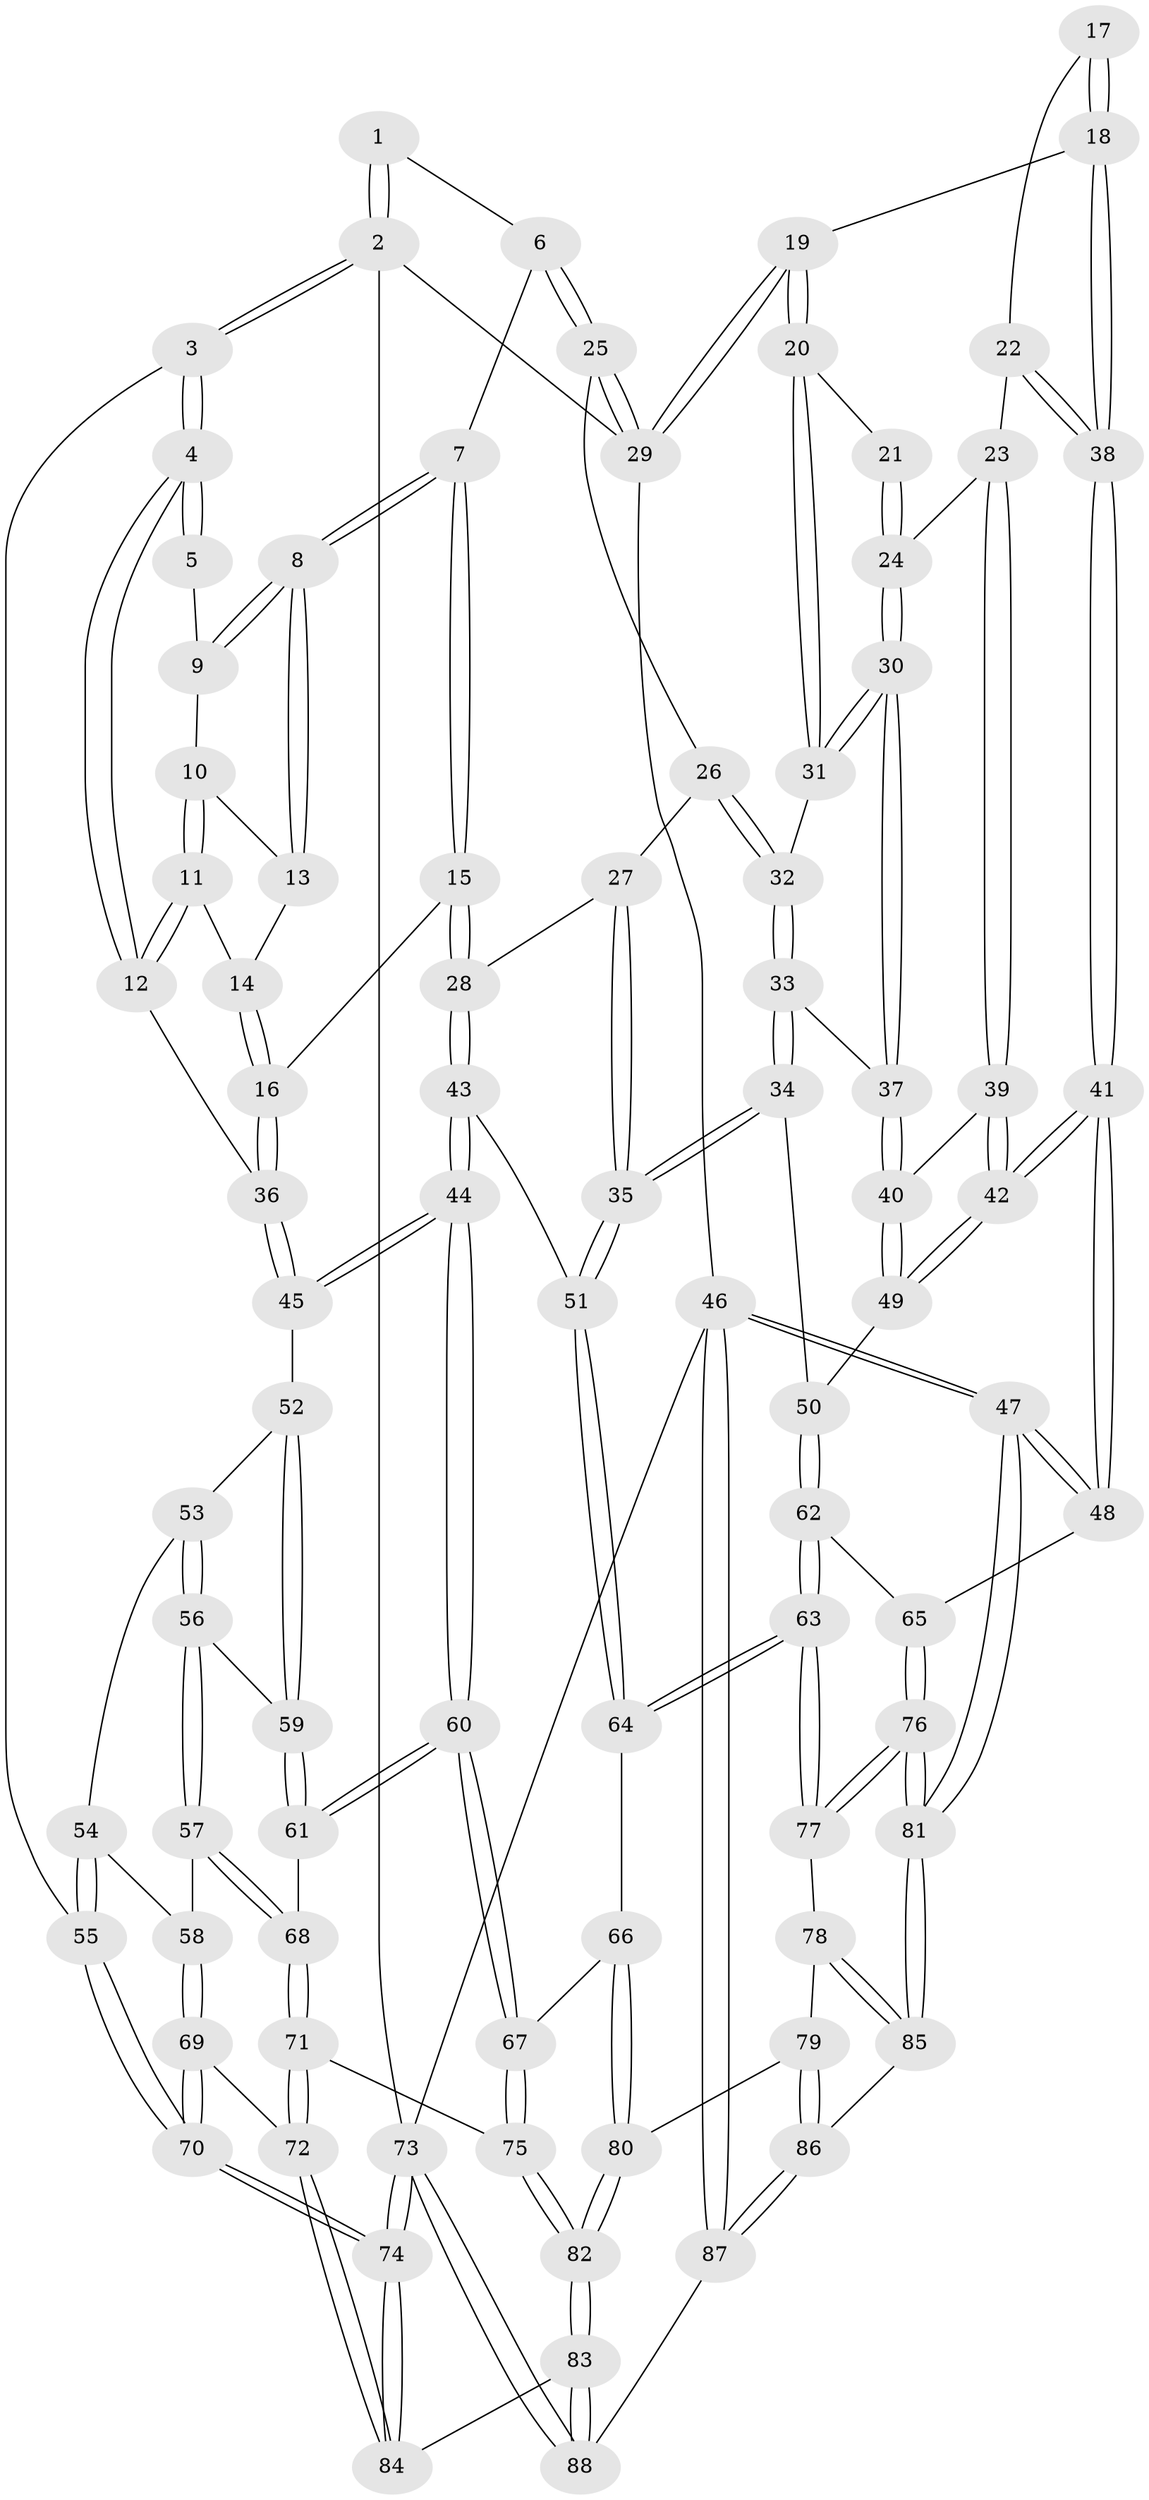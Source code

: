 // Generated by graph-tools (version 1.1) at 2025/03/03/09/25 03:03:11]
// undirected, 88 vertices, 217 edges
graph export_dot {
graph [start="1"]
  node [color=gray90,style=filled];
  1 [pos="+0.1292305347204839+0"];
  2 [pos="+0+0"];
  3 [pos="+0+0.2966761017906439"];
  4 [pos="+0+0.2958231647395101"];
  5 [pos="+0.1255369200060295+0.10383887625558097"];
  6 [pos="+0.48789640412034024+0"];
  7 [pos="+0.4379153376335729+0.001018510981496448"];
  8 [pos="+0.3855298422859044+0.06036271854191791"];
  9 [pos="+0.14463083676363073+0.12609696777187432"];
  10 [pos="+0.15564407916616282+0.14258572644200074"];
  11 [pos="+0.18626203145081302+0.23105597110910836"];
  12 [pos="+0.14537391814895959+0.3400421387588195"];
  13 [pos="+0.3622098661378494+0.08867010791809045"];
  14 [pos="+0.353436612650396+0.10116386793719305"];
  15 [pos="+0.36128169498885937+0.3699267811083347"];
  16 [pos="+0.29708754081856664+0.3468715981536535"];
  17 [pos="+0.8715140829456969+0.16557878969835851"];
  18 [pos="+1+0"];
  19 [pos="+1+0"];
  20 [pos="+0.7387554651978271+0.16458521147010052"];
  21 [pos="+0.7727210304448466+0.17477319737162908"];
  22 [pos="+0.9054754626416198+0.2776825813180938"];
  23 [pos="+0.894228519373907+0.2886003790510822"];
  24 [pos="+0.8400455836818613+0.2780958752764968"];
  25 [pos="+0.5044121549933991+0"];
  26 [pos="+0.5578714409825396+0.05519992675015573"];
  27 [pos="+0.5223414237389067+0.16670313936944467"];
  28 [pos="+0.3922837860309563+0.3877342432068521"];
  29 [pos="+1+0"];
  30 [pos="+0.7795970189579621+0.31903211380985064"];
  31 [pos="+0.6536449190725243+0.15397196103307828"];
  32 [pos="+0.6486932563165269+0.15216016222610662"];
  33 [pos="+0.6436062956116941+0.38838588957849624"];
  34 [pos="+0.6428613190820422+0.3906485981076678"];
  35 [pos="+0.5365031507263542+0.4550246353756051"];
  36 [pos="+0.16227818430188065+0.3547278807211448"];
  37 [pos="+0.7785283133809391+0.32907656953051406"];
  38 [pos="+1+0.20458956305827833"];
  39 [pos="+0.8935489811339893+0.3010980506454192"];
  40 [pos="+0.8311272405897121+0.41495400247690895"];
  41 [pos="+1+0.5096848394391609"];
  42 [pos="+1+0.4621722745895646"];
  43 [pos="+0.45278747401326636+0.4735407581823336"];
  44 [pos="+0.3894063303518024+0.5420639033740134"];
  45 [pos="+0.16935255577369113+0.4240761216046255"];
  46 [pos="+1+1"];
  47 [pos="+1+1"];
  48 [pos="+1+0.5214524121418508"];
  49 [pos="+0.8325971645913124+0.44383960706480524"];
  50 [pos="+0.7865107567839841+0.4830106470283477"];
  51 [pos="+0.5141446234037511+0.4770989120043634"];
  52 [pos="+0.1671426678281301+0.4484258902169027"];
  53 [pos="+0.10755044674012901+0.5051394816744726"];
  54 [pos="+0.025919573965090276+0.5131900410065775"];
  55 [pos="+0+0.402317483060587"];
  56 [pos="+0.07924019731860321+0.5901217964758493"];
  57 [pos="+0.0729984522222593+0.5968149255366615"];
  58 [pos="+0.07058149922607436+0.5977433949909822"];
  59 [pos="+0.2075373099599205+0.5609166182897383"];
  60 [pos="+0.33983284929800767+0.621722698140658"];
  61 [pos="+0.2132741281756277+0.5686099816512807"];
  62 [pos="+0.767112051963351+0.5975073623711268"];
  63 [pos="+0.7600686268075476+0.606842477420884"];
  64 [pos="+0.5906659098234286+0.5868485078611684"];
  65 [pos="+0.9222118986509688+0.5956146747195512"];
  66 [pos="+0.5711906331183646+0.6445889844585939"];
  67 [pos="+0.3426200824531185+0.6648617551605559"];
  68 [pos="+0.15649165386304387+0.646223963432846"];
  69 [pos="+0.038879599851520084+0.6267963804537102"];
  70 [pos="+0+0.6859064752540696"];
  71 [pos="+0.15403776174561837+0.7278327129568476"];
  72 [pos="+0.1403200362457169+0.7441841012982588"];
  73 [pos="+0+1"];
  74 [pos="+0+1"];
  75 [pos="+0.34243089370420493+0.6677184982412857"];
  76 [pos="+0.8915507797607509+0.7564166416078955"];
  77 [pos="+0.761190678622414+0.6144987718627019"];
  78 [pos="+0.7137751474950814+0.7450438450482934"];
  79 [pos="+0.6129102579796277+0.8089355008546245"];
  80 [pos="+0.55518607433758+0.7643239453349063"];
  81 [pos="+0.9745658382301565+0.8991974913954404"];
  82 [pos="+0.38724225629800374+0.7891541465564336"];
  83 [pos="+0.3345121065761548+0.9130275920360993"];
  84 [pos="+0.11775887121421089+0.8130030754704225"];
  85 [pos="+0.8669132036363787+0.8645048324157678"];
  86 [pos="+0.6287487818899936+0.8764575792711603"];
  87 [pos="+0.5853121279645775+1"];
  88 [pos="+0.366723162296535+1"];
  1 -- 2;
  1 -- 2;
  1 -- 6;
  2 -- 3;
  2 -- 3;
  2 -- 29;
  2 -- 73;
  3 -- 4;
  3 -- 4;
  3 -- 55;
  4 -- 5;
  4 -- 5;
  4 -- 12;
  4 -- 12;
  5 -- 9;
  6 -- 7;
  6 -- 25;
  6 -- 25;
  7 -- 8;
  7 -- 8;
  7 -- 15;
  7 -- 15;
  8 -- 9;
  8 -- 9;
  8 -- 13;
  8 -- 13;
  9 -- 10;
  10 -- 11;
  10 -- 11;
  10 -- 13;
  11 -- 12;
  11 -- 12;
  11 -- 14;
  12 -- 36;
  13 -- 14;
  14 -- 16;
  14 -- 16;
  15 -- 16;
  15 -- 28;
  15 -- 28;
  16 -- 36;
  16 -- 36;
  17 -- 18;
  17 -- 18;
  17 -- 22;
  18 -- 19;
  18 -- 38;
  18 -- 38;
  19 -- 20;
  19 -- 20;
  19 -- 29;
  19 -- 29;
  20 -- 21;
  20 -- 31;
  20 -- 31;
  21 -- 24;
  21 -- 24;
  22 -- 23;
  22 -- 38;
  22 -- 38;
  23 -- 24;
  23 -- 39;
  23 -- 39;
  24 -- 30;
  24 -- 30;
  25 -- 26;
  25 -- 29;
  25 -- 29;
  26 -- 27;
  26 -- 32;
  26 -- 32;
  27 -- 28;
  27 -- 35;
  27 -- 35;
  28 -- 43;
  28 -- 43;
  29 -- 46;
  30 -- 31;
  30 -- 31;
  30 -- 37;
  30 -- 37;
  31 -- 32;
  32 -- 33;
  32 -- 33;
  33 -- 34;
  33 -- 34;
  33 -- 37;
  34 -- 35;
  34 -- 35;
  34 -- 50;
  35 -- 51;
  35 -- 51;
  36 -- 45;
  36 -- 45;
  37 -- 40;
  37 -- 40;
  38 -- 41;
  38 -- 41;
  39 -- 40;
  39 -- 42;
  39 -- 42;
  40 -- 49;
  40 -- 49;
  41 -- 42;
  41 -- 42;
  41 -- 48;
  41 -- 48;
  42 -- 49;
  42 -- 49;
  43 -- 44;
  43 -- 44;
  43 -- 51;
  44 -- 45;
  44 -- 45;
  44 -- 60;
  44 -- 60;
  45 -- 52;
  46 -- 47;
  46 -- 47;
  46 -- 87;
  46 -- 87;
  46 -- 73;
  47 -- 48;
  47 -- 48;
  47 -- 81;
  47 -- 81;
  48 -- 65;
  49 -- 50;
  50 -- 62;
  50 -- 62;
  51 -- 64;
  51 -- 64;
  52 -- 53;
  52 -- 59;
  52 -- 59;
  53 -- 54;
  53 -- 56;
  53 -- 56;
  54 -- 55;
  54 -- 55;
  54 -- 58;
  55 -- 70;
  55 -- 70;
  56 -- 57;
  56 -- 57;
  56 -- 59;
  57 -- 58;
  57 -- 68;
  57 -- 68;
  58 -- 69;
  58 -- 69;
  59 -- 61;
  59 -- 61;
  60 -- 61;
  60 -- 61;
  60 -- 67;
  60 -- 67;
  61 -- 68;
  62 -- 63;
  62 -- 63;
  62 -- 65;
  63 -- 64;
  63 -- 64;
  63 -- 77;
  63 -- 77;
  64 -- 66;
  65 -- 76;
  65 -- 76;
  66 -- 67;
  66 -- 80;
  66 -- 80;
  67 -- 75;
  67 -- 75;
  68 -- 71;
  68 -- 71;
  69 -- 70;
  69 -- 70;
  69 -- 72;
  70 -- 74;
  70 -- 74;
  71 -- 72;
  71 -- 72;
  71 -- 75;
  72 -- 84;
  72 -- 84;
  73 -- 74;
  73 -- 74;
  73 -- 88;
  73 -- 88;
  74 -- 84;
  74 -- 84;
  75 -- 82;
  75 -- 82;
  76 -- 77;
  76 -- 77;
  76 -- 81;
  76 -- 81;
  77 -- 78;
  78 -- 79;
  78 -- 85;
  78 -- 85;
  79 -- 80;
  79 -- 86;
  79 -- 86;
  80 -- 82;
  80 -- 82;
  81 -- 85;
  81 -- 85;
  82 -- 83;
  82 -- 83;
  83 -- 84;
  83 -- 88;
  83 -- 88;
  85 -- 86;
  86 -- 87;
  86 -- 87;
  87 -- 88;
}
